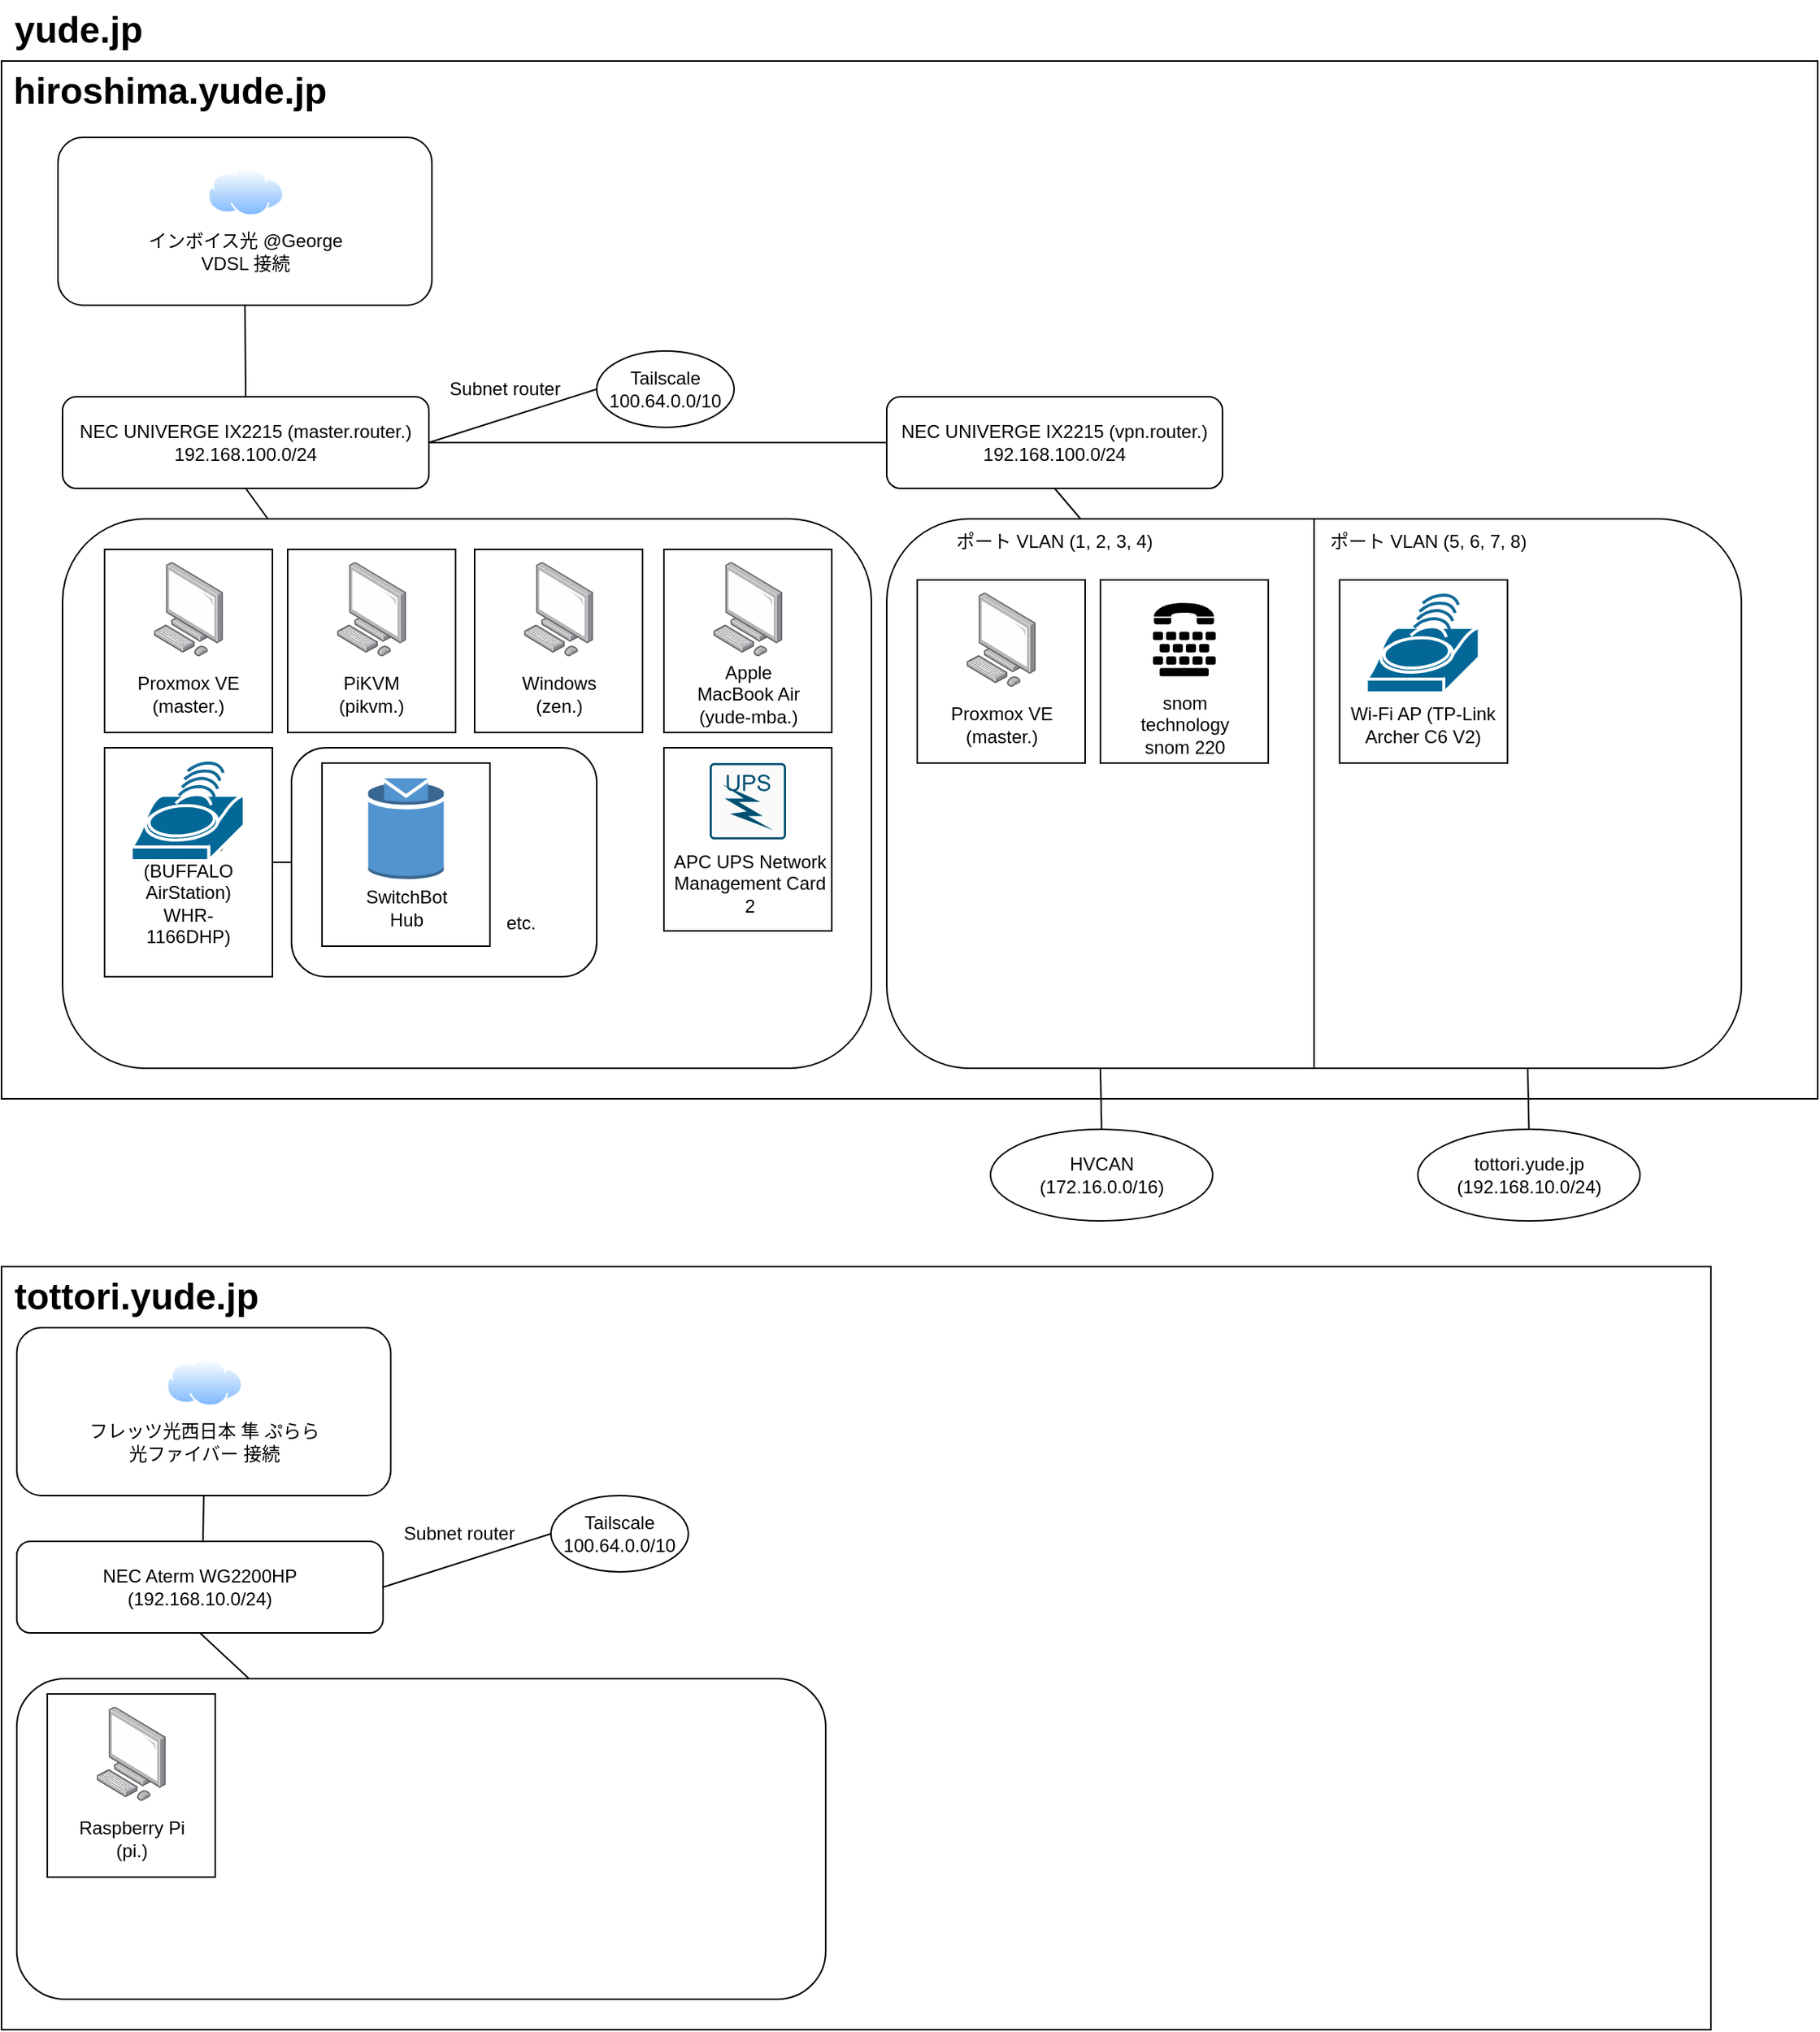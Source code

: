 <mxfile version="20.8.5" type="github">
  <diagram id="3ydVfQwfDtNWqfTr-PpH" name="ページ1">
    <mxGraphModel dx="1703" dy="2014" grid="1" gridSize="10" guides="1" tooltips="1" connect="1" arrows="1" fold="1" page="1" pageScale="1" pageWidth="827" pageHeight="1169" math="0" shadow="0">
      <root>
        <mxCell id="0" />
        <mxCell id="1" parent="0" />
        <mxCell id="rAHDj5RQuotUIL2M-A40-1" value="" style="rounded=0;whiteSpace=wrap;html=1;" parent="1" vertex="1">
          <mxGeometry x="10" y="40" width="1190" height="680" as="geometry" />
        </mxCell>
        <mxCell id="rAHDj5RQuotUIL2M-A40-2" value="&lt;div&gt;Tailscale&lt;/div&gt;&lt;div&gt;100.64.0.0/10&lt;br&gt;&lt;/div&gt;" style="ellipse;whiteSpace=wrap;html=1;" parent="1" vertex="1">
          <mxGeometry x="400" y="230" width="90" height="50" as="geometry" />
        </mxCell>
        <mxCell id="rAHDj5RQuotUIL2M-A40-3" value="" style="endArrow=none;html=1;rounded=0;exitX=0;exitY=0.5;exitDx=0;exitDy=0;entryX=1;entryY=0.5;entryDx=0;entryDy=0;" parent="1" source="rAHDj5RQuotUIL2M-A40-2" target="rAHDj5RQuotUIL2M-A40-7" edge="1">
          <mxGeometry width="50" height="50" relative="1" as="geometry">
            <mxPoint x="480" y="550" as="sourcePoint" />
            <mxPoint x="530" y="500" as="targetPoint" />
          </mxGeometry>
        </mxCell>
        <mxCell id="rAHDj5RQuotUIL2M-A40-42" value="" style="edgeStyle=orthogonalEdgeStyle;rounded=0;orthogonalLoop=1;jettySize=auto;html=1;" parent="1" target="rAHDj5RQuotUIL2M-A40-7" edge="1">
          <mxGeometry relative="1" as="geometry">
            <mxPoint x="150.0" y="260" as="sourcePoint" />
          </mxGeometry>
        </mxCell>
        <mxCell id="rAHDj5RQuotUIL2M-A40-43" value="" style="edgeStyle=orthogonalEdgeStyle;rounded=0;orthogonalLoop=1;jettySize=auto;html=1;" parent="1" target="rAHDj5RQuotUIL2M-A40-7" edge="1">
          <mxGeometry relative="1" as="geometry">
            <mxPoint x="150.0" y="260" as="sourcePoint" />
          </mxGeometry>
        </mxCell>
        <mxCell id="rAHDj5RQuotUIL2M-A40-6" value="hiroshima.yude.jp" style="text;strokeColor=none;fillColor=none;html=1;fontSize=24;fontStyle=1;verticalAlign=middle;align=center;" parent="1" vertex="1">
          <mxGeometry x="70" y="40" width="100" height="40" as="geometry" />
        </mxCell>
        <mxCell id="rAHDj5RQuotUIL2M-A40-7" value="&lt;div&gt;NEC UNIVERGE IX2215 (master.router.)&lt;/div&gt;&lt;div&gt;192.168.100.0/24&lt;br&gt;&lt;/div&gt;" style="rounded=1;whiteSpace=wrap;html=1;" parent="1" vertex="1">
          <mxGeometry x="50" y="260" width="240" height="60" as="geometry" />
        </mxCell>
        <mxCell id="rAHDj5RQuotUIL2M-A40-9" value="" style="endArrow=none;html=1;rounded=0;entryX=0.5;entryY=1;entryDx=0;entryDy=0;" parent="1" source="rAHDj5RQuotUIL2M-A40-10" target="rAHDj5RQuotUIL2M-A40-7" edge="1">
          <mxGeometry width="50" height="50" relative="1" as="geometry">
            <mxPoint x="450" y="500" as="sourcePoint" />
            <mxPoint x="500" y="450" as="targetPoint" />
          </mxGeometry>
        </mxCell>
        <mxCell id="rAHDj5RQuotUIL2M-A40-10" value="" style="rounded=1;whiteSpace=wrap;html=1;" parent="1" vertex="1">
          <mxGeometry x="50" y="340" width="530" height="360" as="geometry" />
        </mxCell>
        <mxCell id="rAHDj5RQuotUIL2M-A40-12" value="" style="rounded=0;whiteSpace=wrap;html=1;" parent="1" vertex="1">
          <mxGeometry x="77.5" y="360" width="110" height="120" as="geometry" />
        </mxCell>
        <mxCell id="rAHDj5RQuotUIL2M-A40-13" value="" style="points=[];aspect=fixed;html=1;align=center;shadow=0;dashed=0;image;image=img/lib/allied_telesis/computer_and_terminals/Personal_Computer.svg;" parent="1" vertex="1">
          <mxGeometry x="109.7" y="368.2" width="45.6" height="61.8" as="geometry" />
        </mxCell>
        <mxCell id="rAHDj5RQuotUIL2M-A40-14" value="&lt;div&gt;Proxmox VE&lt;/div&gt;&lt;div&gt;(master.)&lt;br&gt;&lt;/div&gt;" style="text;html=1;strokeColor=none;fillColor=none;align=center;verticalAlign=middle;whiteSpace=wrap;rounded=0;" parent="1" vertex="1">
          <mxGeometry x="95" y="440" width="75" height="30" as="geometry" />
        </mxCell>
        <mxCell id="rAHDj5RQuotUIL2M-A40-18" value="" style="group" parent="1" vertex="1" connectable="0">
          <mxGeometry x="197.5" y="360" width="110" height="120" as="geometry" />
        </mxCell>
        <mxCell id="rAHDj5RQuotUIL2M-A40-15" value="" style="rounded=0;whiteSpace=wrap;html=1;" parent="rAHDj5RQuotUIL2M-A40-18" vertex="1">
          <mxGeometry width="110" height="120" as="geometry" />
        </mxCell>
        <mxCell id="rAHDj5RQuotUIL2M-A40-16" value="" style="points=[];aspect=fixed;html=1;align=center;shadow=0;dashed=0;image;image=img/lib/allied_telesis/computer_and_terminals/Personal_Computer.svg;" parent="rAHDj5RQuotUIL2M-A40-18" vertex="1">
          <mxGeometry x="32.2" y="8.2" width="45.6" height="61.8" as="geometry" />
        </mxCell>
        <mxCell id="rAHDj5RQuotUIL2M-A40-17" value="PiKVM&lt;br&gt;(pikvm.)" style="text;html=1;strokeColor=none;fillColor=none;align=center;verticalAlign=middle;whiteSpace=wrap;rounded=0;" parent="rAHDj5RQuotUIL2M-A40-18" vertex="1">
          <mxGeometry x="17.5" y="80" width="75" height="30" as="geometry" />
        </mxCell>
        <mxCell id="rAHDj5RQuotUIL2M-A40-19" value="" style="group" parent="1" vertex="1" connectable="0">
          <mxGeometry x="320" y="360" width="110" height="120" as="geometry" />
        </mxCell>
        <mxCell id="rAHDj5RQuotUIL2M-A40-20" value="" style="rounded=0;whiteSpace=wrap;html=1;" parent="rAHDj5RQuotUIL2M-A40-19" vertex="1">
          <mxGeometry width="110" height="120" as="geometry" />
        </mxCell>
        <mxCell id="rAHDj5RQuotUIL2M-A40-21" value="" style="points=[];aspect=fixed;html=1;align=center;shadow=0;dashed=0;image;image=img/lib/allied_telesis/computer_and_terminals/Personal_Computer.svg;" parent="rAHDj5RQuotUIL2M-A40-19" vertex="1">
          <mxGeometry x="32.2" y="8.2" width="45.6" height="61.8" as="geometry" />
        </mxCell>
        <mxCell id="rAHDj5RQuotUIL2M-A40-22" value="Windows&lt;br&gt;(zen.)" style="text;html=1;strokeColor=none;fillColor=none;align=center;verticalAlign=middle;whiteSpace=wrap;rounded=0;" parent="rAHDj5RQuotUIL2M-A40-19" vertex="1">
          <mxGeometry x="17.5" y="80" width="75" height="30" as="geometry" />
        </mxCell>
        <mxCell id="rAHDj5RQuotUIL2M-A40-23" value="" style="group" parent="1" vertex="1" connectable="0">
          <mxGeometry x="444" y="360" width="110" height="120" as="geometry" />
        </mxCell>
        <mxCell id="rAHDj5RQuotUIL2M-A40-24" value="" style="rounded=0;whiteSpace=wrap;html=1;" parent="rAHDj5RQuotUIL2M-A40-23" vertex="1">
          <mxGeometry width="110" height="120" as="geometry" />
        </mxCell>
        <mxCell id="rAHDj5RQuotUIL2M-A40-25" value="" style="points=[];aspect=fixed;html=1;align=center;shadow=0;dashed=0;image;image=img/lib/allied_telesis/computer_and_terminals/Personal_Computer.svg;" parent="rAHDj5RQuotUIL2M-A40-23" vertex="1">
          <mxGeometry x="32.2" y="8.2" width="45.6" height="61.8" as="geometry" />
        </mxCell>
        <mxCell id="rAHDj5RQuotUIL2M-A40-26" value="Apple MacBook Air&lt;br&gt;(yude-mba.)" style="text;html=1;strokeColor=none;fillColor=none;align=center;verticalAlign=middle;whiteSpace=wrap;rounded=0;" parent="rAHDj5RQuotUIL2M-A40-23" vertex="1">
          <mxGeometry x="17.5" y="80" width="75" height="30" as="geometry" />
        </mxCell>
        <mxCell id="rAHDj5RQuotUIL2M-A40-27" value="" style="rounded=1;whiteSpace=wrap;html=1;" parent="1" vertex="1">
          <mxGeometry x="200" y="490" width="200" height="150" as="geometry" />
        </mxCell>
        <mxCell id="rAHDj5RQuotUIL2M-A40-29" value="" style="rounded=0;whiteSpace=wrap;html=1;" parent="1" vertex="1">
          <mxGeometry x="77.5" y="490" width="110" height="150" as="geometry" />
        </mxCell>
        <mxCell id="rAHDj5RQuotUIL2M-A40-30" value="Wi-Fi AP&lt;br&gt;(BUFFALO AirStation) WHR-1166DHP)" style="text;html=1;strokeColor=none;fillColor=none;align=center;verticalAlign=middle;whiteSpace=wrap;rounded=0;" parent="1" vertex="1">
          <mxGeometry x="95" y="570" width="75" height="30" as="geometry" />
        </mxCell>
        <mxCell id="rAHDj5RQuotUIL2M-A40-31" value="" style="shape=mxgraph.cisco.wireless.wi-fi_tag;html=1;pointerEvents=1;dashed=0;fillColor=#036897;strokeColor=#ffffff;strokeWidth=2;verticalLabelPosition=bottom;verticalAlign=top;align=center;outlineConnect=0;" parent="1" vertex="1">
          <mxGeometry x="95" y="500" width="74" height="64" as="geometry" />
        </mxCell>
        <mxCell id="rAHDj5RQuotUIL2M-A40-32" value="" style="endArrow=none;html=1;rounded=0;exitX=1;exitY=0.5;exitDx=0;exitDy=0;entryX=0;entryY=0.5;entryDx=0;entryDy=0;" parent="1" source="rAHDj5RQuotUIL2M-A40-29" target="rAHDj5RQuotUIL2M-A40-27" edge="1">
          <mxGeometry width="50" height="50" relative="1" as="geometry">
            <mxPoint x="280" y="550" as="sourcePoint" />
            <mxPoint x="330" y="500" as="targetPoint" />
          </mxGeometry>
        </mxCell>
        <mxCell id="rAHDj5RQuotUIL2M-A40-33" value="" style="rounded=0;whiteSpace=wrap;html=1;" parent="1" vertex="1">
          <mxGeometry x="220" y="500" width="110" height="120" as="geometry" />
        </mxCell>
        <mxCell id="rAHDj5RQuotUIL2M-A40-34" value="" style="outlineConnect=0;dashed=0;verticalLabelPosition=bottom;verticalAlign=top;align=center;html=1;shape=mxgraph.aws3.topic;fillColor=#5294CF;gradientColor=none;" parent="1" vertex="1">
          <mxGeometry x="250.25" y="510" width="49.5" height="66" as="geometry" />
        </mxCell>
        <mxCell id="rAHDj5RQuotUIL2M-A40-35" value="SwitchBot Hub" style="text;html=1;strokeColor=none;fillColor=none;align=center;verticalAlign=middle;whiteSpace=wrap;rounded=0;" parent="1" vertex="1">
          <mxGeometry x="237.5" y="580" width="75" height="30" as="geometry" />
        </mxCell>
        <mxCell id="rAHDj5RQuotUIL2M-A40-38" value="etc." style="text;html=1;strokeColor=none;fillColor=none;align=center;verticalAlign=middle;whiteSpace=wrap;rounded=0;" parent="1" vertex="1">
          <mxGeometry x="312.5" y="590" width="75" height="30" as="geometry" />
        </mxCell>
        <mxCell id="rAHDj5RQuotUIL2M-A40-39" value="&lt;div&gt;NEC UNIVERGE IX2215 (vpn.router.)&lt;/div&gt;&lt;div&gt;192.168.100.0/24&lt;br&gt;&lt;/div&gt;" style="rounded=1;whiteSpace=wrap;html=1;" parent="1" vertex="1">
          <mxGeometry x="590" y="260" width="220" height="60" as="geometry" />
        </mxCell>
        <mxCell id="rAHDj5RQuotUIL2M-A40-5" value="Subnet router" style="text;html=1;strokeColor=none;fillColor=none;align=center;verticalAlign=middle;whiteSpace=wrap;rounded=0;" parent="1" vertex="1">
          <mxGeometry x="280.25" y="240" width="119.75" height="30" as="geometry" />
        </mxCell>
        <mxCell id="rAHDj5RQuotUIL2M-A40-41" value="" style="endArrow=none;html=1;rounded=0;entryX=1;entryY=0.5;entryDx=0;entryDy=0;exitX=0;exitY=0.5;exitDx=0;exitDy=0;" parent="1" source="rAHDj5RQuotUIL2M-A40-39" target="rAHDj5RQuotUIL2M-A40-7" edge="1">
          <mxGeometry width="50" height="50" relative="1" as="geometry">
            <mxPoint x="590" y="290" as="sourcePoint" />
            <mxPoint x="270" y="290" as="targetPoint" />
          </mxGeometry>
        </mxCell>
        <mxCell id="rAHDj5RQuotUIL2M-A40-44" value="yude.jp" style="text;strokeColor=none;fillColor=none;html=1;fontSize=24;fontStyle=1;verticalAlign=middle;align=center;" parent="1" vertex="1">
          <mxGeometry x="10" width="100" height="40" as="geometry" />
        </mxCell>
        <mxCell id="rAHDj5RQuotUIL2M-A40-45" value="" style="rounded=0;whiteSpace=wrap;html=1;" parent="1" vertex="1">
          <mxGeometry x="444" y="490" width="110" height="120" as="geometry" />
        </mxCell>
        <mxCell id="rAHDj5RQuotUIL2M-A40-47" value="" style="sketch=0;points=[[0.015,0.015,0],[0.985,0.015,0],[0.985,0.985,0],[0.015,0.985,0],[0.25,0,0],[0.5,0,0],[0.75,0,0],[1,0.25,0],[1,0.5,0],[1,0.75,0],[0.75,1,0],[0.5,1,0],[0.25,1,0],[0,0.75,0],[0,0.5,0],[0,0.25,0]];verticalLabelPosition=bottom;html=1;verticalAlign=top;aspect=fixed;align=center;pointerEvents=1;shape=mxgraph.cisco19.rect;prIcon=ups;fillColor=#FAFAFA;strokeColor=#005073;" parent="1" vertex="1">
          <mxGeometry x="474" y="500" width="50" height="50" as="geometry" />
        </mxCell>
        <mxCell id="rAHDj5RQuotUIL2M-A40-48" value="APC UPS Network Management Card 2" style="text;html=1;strokeColor=none;fillColor=none;align=center;verticalAlign=middle;whiteSpace=wrap;rounded=0;" parent="1" vertex="1">
          <mxGeometry x="445.5" y="564" width="108.5" height="30" as="geometry" />
        </mxCell>
        <mxCell id="rAHDj5RQuotUIL2M-A40-49" value="" style="endArrow=none;html=1;rounded=0;entryX=0.5;entryY=1;entryDx=0;entryDy=0;" parent="1" source="rAHDj5RQuotUIL2M-A40-50" edge="1">
          <mxGeometry width="50" height="50" relative="1" as="geometry">
            <mxPoint x="990" y="500" as="sourcePoint" />
            <mxPoint x="700.0" y="320" as="targetPoint" />
          </mxGeometry>
        </mxCell>
        <mxCell id="rAHDj5RQuotUIL2M-A40-50" value="" style="rounded=1;whiteSpace=wrap;html=1;" parent="1" vertex="1">
          <mxGeometry x="590" y="340" width="560" height="360" as="geometry" />
        </mxCell>
        <mxCell id="rAHDj5RQuotUIL2M-A40-51" value="" style="endArrow=none;html=1;rounded=0;entryX=0.5;entryY=0;entryDx=0;entryDy=0;exitX=0.5;exitY=1;exitDx=0;exitDy=0;" parent="1" source="rAHDj5RQuotUIL2M-A40-50" target="rAHDj5RQuotUIL2M-A40-50" edge="1">
          <mxGeometry width="50" height="50" relative="1" as="geometry">
            <mxPoint x="570" y="540" as="sourcePoint" />
            <mxPoint x="620" y="490" as="targetPoint" />
          </mxGeometry>
        </mxCell>
        <mxCell id="rAHDj5RQuotUIL2M-A40-52" value="ポート VLAN (1, 2, 3, 4)" style="text;html=1;strokeColor=none;fillColor=none;align=center;verticalAlign=middle;whiteSpace=wrap;rounded=0;" parent="1" vertex="1">
          <mxGeometry x="625" y="340" width="150" height="30" as="geometry" />
        </mxCell>
        <mxCell id="rAHDj5RQuotUIL2M-A40-53" value="ポート VLAN (5, 6, 7, 8)" style="text;html=1;strokeColor=none;fillColor=none;align=center;verticalAlign=middle;whiteSpace=wrap;rounded=0;" parent="1" vertex="1">
          <mxGeometry x="870" y="340" width="150" height="30" as="geometry" />
        </mxCell>
        <mxCell id="rAHDj5RQuotUIL2M-A40-66" value="HVCAN&lt;br&gt;(172.16.0.0/16)" style="ellipse;whiteSpace=wrap;html=1;" parent="1" vertex="1">
          <mxGeometry x="658" y="740" width="145.57" height="60" as="geometry" />
        </mxCell>
        <mxCell id="rAHDj5RQuotUIL2M-A40-67" value="tottori.yude.jp&lt;br&gt;(192.168.10.0/24)" style="ellipse;whiteSpace=wrap;html=1;" parent="1" vertex="1">
          <mxGeometry x="938" y="740" width="145.57" height="60" as="geometry" />
        </mxCell>
        <mxCell id="rAHDj5RQuotUIL2M-A40-68" value="" style="endArrow=none;html=1;rounded=0;entryX=0.25;entryY=1;entryDx=0;entryDy=0;exitX=0.5;exitY=0;exitDx=0;exitDy=0;" parent="1" source="rAHDj5RQuotUIL2M-A40-66" target="rAHDj5RQuotUIL2M-A40-50" edge="1">
          <mxGeometry width="50" height="50" relative="1" as="geometry">
            <mxPoint x="660" y="660" as="sourcePoint" />
            <mxPoint x="710" y="610" as="targetPoint" />
          </mxGeometry>
        </mxCell>
        <mxCell id="rAHDj5RQuotUIL2M-A40-69" value="" style="endArrow=none;html=1;rounded=0;entryX=0.75;entryY=1;entryDx=0;entryDy=0;exitX=0.5;exitY=0;exitDx=0;exitDy=0;" parent="1" source="rAHDj5RQuotUIL2M-A40-67" target="rAHDj5RQuotUIL2M-A40-50" edge="1">
          <mxGeometry width="50" height="50" relative="1" as="geometry">
            <mxPoint x="757.215" y="750" as="sourcePoint" />
            <mxPoint x="740" y="710" as="targetPoint" />
          </mxGeometry>
        </mxCell>
        <mxCell id="rAHDj5RQuotUIL2M-A40-70" value="" style="group" parent="1" vertex="1" connectable="0">
          <mxGeometry x="730" y="380" width="110" height="120" as="geometry" />
        </mxCell>
        <mxCell id="rAHDj5RQuotUIL2M-A40-59" value="" style="rounded=0;whiteSpace=wrap;html=1;" parent="rAHDj5RQuotUIL2M-A40-70" vertex="1">
          <mxGeometry width="110" height="120" as="geometry" />
        </mxCell>
        <mxCell id="rAHDj5RQuotUIL2M-A40-60" value="&lt;div&gt;snom technology&lt;/div&gt;&lt;div&gt;snom 220&lt;br&gt;&lt;/div&gt;" style="text;html=1;strokeColor=none;fillColor=none;align=center;verticalAlign=middle;whiteSpace=wrap;rounded=0;" parent="rAHDj5RQuotUIL2M-A40-70" vertex="1">
          <mxGeometry x="17.5" y="80" width="75" height="30" as="geometry" />
        </mxCell>
        <mxCell id="rAHDj5RQuotUIL2M-A40-61" value="" style="shape=mxgraph.signs.healthcare.tdd;html=1;pointerEvents=1;fillColor=#000000;strokeColor=none;verticalLabelPosition=bottom;verticalAlign=top;align=center;" parent="rAHDj5RQuotUIL2M-A40-70" vertex="1">
          <mxGeometry x="34.43" y="15.1" width="41.14" height="48" as="geometry" />
        </mxCell>
        <mxCell id="rAHDj5RQuotUIL2M-A40-74" value="" style="group" parent="1" vertex="1" connectable="0">
          <mxGeometry x="610" y="380" width="110" height="120" as="geometry" />
        </mxCell>
        <mxCell id="rAHDj5RQuotUIL2M-A40-54" value="" style="rounded=0;whiteSpace=wrap;html=1;" parent="rAHDj5RQuotUIL2M-A40-74" vertex="1">
          <mxGeometry width="110" height="120" as="geometry" />
        </mxCell>
        <mxCell id="rAHDj5RQuotUIL2M-A40-55" value="" style="points=[];aspect=fixed;html=1;align=center;shadow=0;dashed=0;image;image=img/lib/allied_telesis/computer_and_terminals/Personal_Computer.svg;" parent="rAHDj5RQuotUIL2M-A40-74" vertex="1">
          <mxGeometry x="32.2" y="8.2" width="45.6" height="61.8" as="geometry" />
        </mxCell>
        <mxCell id="rAHDj5RQuotUIL2M-A40-56" value="&lt;div&gt;Proxmox VE&lt;/div&gt;&lt;div&gt;(master.)&lt;br&gt;&lt;/div&gt;" style="text;html=1;strokeColor=none;fillColor=none;align=center;verticalAlign=middle;whiteSpace=wrap;rounded=0;" parent="rAHDj5RQuotUIL2M-A40-74" vertex="1">
          <mxGeometry x="17.5" y="80" width="75" height="30" as="geometry" />
        </mxCell>
        <mxCell id="rAHDj5RQuotUIL2M-A40-75" value="" style="group" parent="1" vertex="1" connectable="0">
          <mxGeometry x="880" y="380" width="122.5" height="120" as="geometry" />
        </mxCell>
        <mxCell id="rAHDj5RQuotUIL2M-A40-62" value="" style="rounded=0;whiteSpace=wrap;html=1;" parent="rAHDj5RQuotUIL2M-A40-75" vertex="1">
          <mxGeometry x="6.75" width="110" height="120" as="geometry" />
        </mxCell>
        <mxCell id="rAHDj5RQuotUIL2M-A40-63" value="Wi-Fi AP (TP-Link Archer C6 V2)" style="text;html=1;strokeColor=none;fillColor=none;align=center;verticalAlign=middle;whiteSpace=wrap;rounded=0;" parent="rAHDj5RQuotUIL2M-A40-75" vertex="1">
          <mxGeometry y="80" width="122.5" height="30" as="geometry" />
        </mxCell>
        <mxCell id="rAHDj5RQuotUIL2M-A40-64" value="" style="shape=mxgraph.cisco.wireless.wi-fi_tag;html=1;pointerEvents=1;dashed=0;fillColor=#036897;strokeColor=#ffffff;strokeWidth=2;verticalLabelPosition=bottom;verticalAlign=top;align=center;outlineConnect=0;" parent="rAHDj5RQuotUIL2M-A40-75" vertex="1">
          <mxGeometry x="24.25" y="10" width="74" height="64" as="geometry" />
        </mxCell>
        <mxCell id="-T_SCyM8z2vyuJywuo6D-1" value="" style="rounded=0;whiteSpace=wrap;html=1;" parent="1" vertex="1">
          <mxGeometry x="10" y="830" width="1120" height="500" as="geometry" />
        </mxCell>
        <mxCell id="-T_SCyM8z2vyuJywuo6D-2" value="tottori.yude.jp" style="text;strokeColor=none;fillColor=none;html=1;fontSize=24;fontStyle=1;verticalAlign=middle;align=center;" parent="1" vertex="1">
          <mxGeometry x="47.5" y="830" width="100" height="40" as="geometry" />
        </mxCell>
        <mxCell id="-T_SCyM8z2vyuJywuo6D-10" value="" style="rounded=1;whiteSpace=wrap;html=1;" parent="1" vertex="1">
          <mxGeometry x="20" y="1100" width="530" height="210" as="geometry" />
        </mxCell>
        <mxCell id="-T_SCyM8z2vyuJywuo6D-4" value="" style="group" parent="1" vertex="1" connectable="0">
          <mxGeometry x="40" y="1110" width="110" height="120" as="geometry" />
        </mxCell>
        <mxCell id="-T_SCyM8z2vyuJywuo6D-5" value="" style="rounded=0;whiteSpace=wrap;html=1;" parent="-T_SCyM8z2vyuJywuo6D-4" vertex="1">
          <mxGeometry width="110" height="120" as="geometry" />
        </mxCell>
        <mxCell id="-T_SCyM8z2vyuJywuo6D-6" value="" style="points=[];aspect=fixed;html=1;align=center;shadow=0;dashed=0;image;image=img/lib/allied_telesis/computer_and_terminals/Personal_Computer.svg;" parent="-T_SCyM8z2vyuJywuo6D-4" vertex="1">
          <mxGeometry x="32.2" y="8.2" width="45.6" height="61.8" as="geometry" />
        </mxCell>
        <mxCell id="-T_SCyM8z2vyuJywuo6D-7" value="&lt;div&gt;Raspberry Pi&lt;/div&gt;&lt;div&gt;(pi.)&lt;br&gt;&lt;/div&gt;" style="text;html=1;strokeColor=none;fillColor=none;align=center;verticalAlign=middle;whiteSpace=wrap;rounded=0;" parent="-T_SCyM8z2vyuJywuo6D-4" vertex="1">
          <mxGeometry x="17.5" y="80" width="75" height="30" as="geometry" />
        </mxCell>
        <mxCell id="-T_SCyM8z2vyuJywuo6D-9" value="NEC Aterm WG2200HP&lt;br&gt;(192.168.10.0/24)" style="rounded=1;whiteSpace=wrap;html=1;" parent="1" vertex="1">
          <mxGeometry x="20" y="1010" width="240" height="60" as="geometry" />
        </mxCell>
        <mxCell id="-T_SCyM8z2vyuJywuo6D-11" value="" style="endArrow=none;html=1;rounded=0;exitX=0.5;exitY=1;exitDx=0;exitDy=0;" parent="1" source="-T_SCyM8z2vyuJywuo6D-9" target="-T_SCyM8z2vyuJywuo6D-10" edge="1">
          <mxGeometry width="50" height="50" relative="1" as="geometry">
            <mxPoint x="164.5" y="360" as="sourcePoint" />
            <mxPoint x="150" y="340" as="targetPoint" />
          </mxGeometry>
        </mxCell>
        <mxCell id="Kf3-EHn0-z6Xw8Jn3fUz-4" value="" style="endArrow=none;html=1;rounded=0;entryX=0.5;entryY=1;entryDx=0;entryDy=0;exitX=0.5;exitY=0;exitDx=0;exitDy=0;" edge="1" parent="1" source="rAHDj5RQuotUIL2M-A40-7" target="Kf3-EHn0-z6Xw8Jn3fUz-3">
          <mxGeometry width="50" height="50" relative="1" as="geometry">
            <mxPoint x="420" y="660" as="sourcePoint" />
            <mxPoint x="470" y="610" as="targetPoint" />
          </mxGeometry>
        </mxCell>
        <mxCell id="Kf3-EHn0-z6Xw8Jn3fUz-8" value="" style="group" vertex="1" connectable="0" parent="1">
          <mxGeometry x="47" y="90" width="245" height="110" as="geometry" />
        </mxCell>
        <mxCell id="Kf3-EHn0-z6Xw8Jn3fUz-3" value="" style="rounded=1;whiteSpace=wrap;html=1;" vertex="1" parent="Kf3-EHn0-z6Xw8Jn3fUz-8">
          <mxGeometry width="245" height="110" as="geometry" />
        </mxCell>
        <mxCell id="Kf3-EHn0-z6Xw8Jn3fUz-2" value="" style="aspect=fixed;perimeter=ellipsePerimeter;html=1;align=center;shadow=0;dashed=0;spacingTop=3;image;image=img/lib/active_directory/internet_cloud.svg;" vertex="1" parent="Kf3-EHn0-z6Xw8Jn3fUz-8">
          <mxGeometry x="98" y="20" width="50" height="31.5" as="geometry" />
        </mxCell>
        <mxCell id="Kf3-EHn0-z6Xw8Jn3fUz-5" value="&lt;div&gt;インボイス光 @George&lt;br&gt;VDSL 接続&lt;br&gt;&lt;/div&gt;" style="text;html=1;strokeColor=none;fillColor=none;align=center;verticalAlign=middle;whiteSpace=wrap;rounded=0;" vertex="1" parent="Kf3-EHn0-z6Xw8Jn3fUz-8">
          <mxGeometry x="17.5" y="60" width="210" height="30" as="geometry" />
        </mxCell>
        <mxCell id="Kf3-EHn0-z6Xw8Jn3fUz-9" value="" style="endArrow=none;html=1;rounded=0;entryX=0.5;entryY=1;entryDx=0;entryDy=0;" edge="1" parent="1" target="Kf3-EHn0-z6Xw8Jn3fUz-11">
          <mxGeometry width="50" height="50" relative="1" as="geometry">
            <mxPoint x="142" y="1010" as="sourcePoint" />
            <mxPoint x="443" y="1390" as="targetPoint" />
          </mxGeometry>
        </mxCell>
        <mxCell id="Kf3-EHn0-z6Xw8Jn3fUz-10" value="" style="group" vertex="1" connectable="0" parent="1">
          <mxGeometry x="20" y="870" width="245" height="110" as="geometry" />
        </mxCell>
        <mxCell id="Kf3-EHn0-z6Xw8Jn3fUz-11" value="" style="rounded=1;whiteSpace=wrap;html=1;" vertex="1" parent="Kf3-EHn0-z6Xw8Jn3fUz-10">
          <mxGeometry width="245" height="110" as="geometry" />
        </mxCell>
        <mxCell id="Kf3-EHn0-z6Xw8Jn3fUz-12" value="" style="aspect=fixed;perimeter=ellipsePerimeter;html=1;align=center;shadow=0;dashed=0;spacingTop=3;image;image=img/lib/active_directory/internet_cloud.svg;" vertex="1" parent="Kf3-EHn0-z6Xw8Jn3fUz-10">
          <mxGeometry x="98" y="20" width="50" height="31.5" as="geometry" />
        </mxCell>
        <mxCell id="Kf3-EHn0-z6Xw8Jn3fUz-13" value="フレッツ光西日本 隼 ぷらら&lt;br&gt;光ファイバー 接続" style="text;html=1;strokeColor=none;fillColor=none;align=center;verticalAlign=middle;whiteSpace=wrap;rounded=0;" vertex="1" parent="Kf3-EHn0-z6Xw8Jn3fUz-10">
          <mxGeometry x="17.5" y="60" width="210" height="30" as="geometry" />
        </mxCell>
        <mxCell id="Kf3-EHn0-z6Xw8Jn3fUz-14" value="&lt;div&gt;Tailscale&lt;/div&gt;&lt;div&gt;100.64.0.0/10&lt;br&gt;&lt;/div&gt;" style="ellipse;whiteSpace=wrap;html=1;" vertex="1" parent="1">
          <mxGeometry x="370" y="980" width="90" height="50" as="geometry" />
        </mxCell>
        <mxCell id="Kf3-EHn0-z6Xw8Jn3fUz-15" value="" style="endArrow=none;html=1;rounded=0;exitX=0;exitY=0.5;exitDx=0;exitDy=0;entryX=1;entryY=0.5;entryDx=0;entryDy=0;" edge="1" parent="1" source="Kf3-EHn0-z6Xw8Jn3fUz-14">
          <mxGeometry width="50" height="50" relative="1" as="geometry">
            <mxPoint x="450" y="1300" as="sourcePoint" />
            <mxPoint x="260" y="1040" as="targetPoint" />
          </mxGeometry>
        </mxCell>
        <mxCell id="Kf3-EHn0-z6Xw8Jn3fUz-16" value="Subnet router" style="text;html=1;strokeColor=none;fillColor=none;align=center;verticalAlign=middle;whiteSpace=wrap;rounded=0;" vertex="1" parent="1">
          <mxGeometry x="250.25" y="990" width="119.75" height="30" as="geometry" />
        </mxCell>
      </root>
    </mxGraphModel>
  </diagram>
</mxfile>
